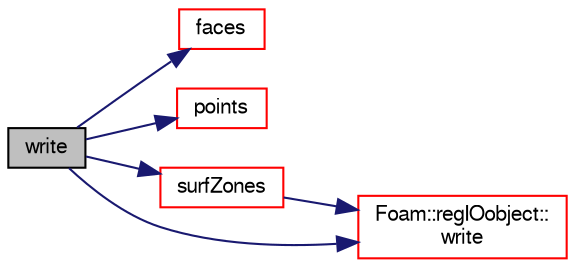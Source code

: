 digraph "write"
{
  bgcolor="transparent";
  edge [fontname="FreeSans",fontsize="10",labelfontname="FreeSans",labelfontsize="10"];
  node [fontname="FreeSans",fontsize="10",shape=record];
  rankdir="LR";
  Node2336 [label="write",height=0.2,width=0.4,color="black", fillcolor="grey75", style="filled", fontcolor="black"];
  Node2336 -> Node2337 [color="midnightblue",fontsize="10",style="solid",fontname="FreeSans"];
  Node2337 [label="faces",height=0.2,width=0.4,color="red",URL="$a29702.html#a431c0a24765f0bb6d32f6a03ce0e9b57",tooltip="Return faces. "];
  Node2336 -> Node2339 [color="midnightblue",fontsize="10",style="solid",fontname="FreeSans"];
  Node2339 [label="points",height=0.2,width=0.4,color="red",URL="$a29702.html#ac44123fc1265297c41a43c3b62fdb4c2",tooltip="Return points. "];
  Node2336 -> Node2341 [color="midnightblue",fontsize="10",style="solid",fontname="FreeSans"];
  Node2341 [label="surfZones",height=0.2,width=0.4,color="red",URL="$a29702.html#ac9d5ad1a3400361b0cf661628bd78549",tooltip="Return surface zones. "];
  Node2341 -> Node2677 [color="midnightblue",fontsize="10",style="solid",fontname="FreeSans"];
  Node2677 [label="Foam::regIOobject::\lwrite",height=0.2,width=0.4,color="red",URL="$a26334.html#ad48b7b943e88478c15879659cce7aebc",tooltip="Write using setting from DB. "];
  Node2336 -> Node2677 [color="midnightblue",fontsize="10",style="solid",fontname="FreeSans"];
}

